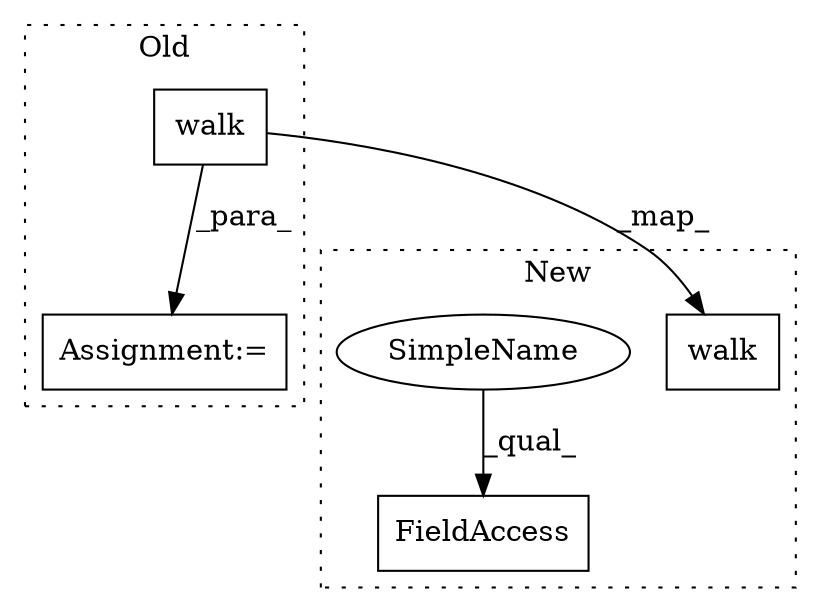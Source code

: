 digraph G {
subgraph cluster0 {
1 [label="walk" a="32" s="1275,1289" l="5,1" shape="box"];
3 [label="Assignment:=" a="7" s="1271" l="1" shape="box"];
label = "Old";
style="dotted";
}
subgraph cluster1 {
2 [label="walk" a="32" s="1100,1114" l="5,1" shape="box"];
4 [label="FieldAccess" a="22" s="817" l="7" shape="box"];
5 [label="SimpleName" a="42" s="817" l="2" shape="ellipse"];
label = "New";
style="dotted";
}
1 -> 2 [label="_map_"];
1 -> 3 [label="_para_"];
5 -> 4 [label="_qual_"];
}